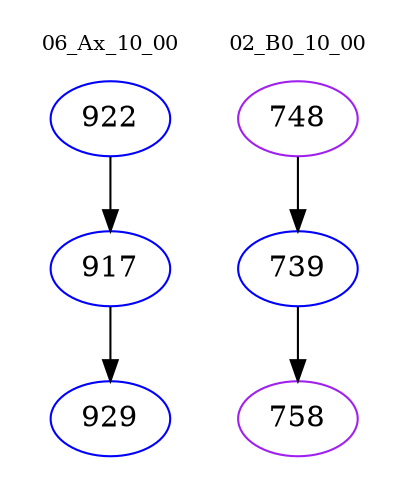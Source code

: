 digraph{
subgraph cluster_0 {
color = white
label = "06_Ax_10_00";
fontsize=10;
T0_922 [label="922", color="blue"]
T0_922 -> T0_917 [color="black"]
T0_917 [label="917", color="blue"]
T0_917 -> T0_929 [color="black"]
T0_929 [label="929", color="blue"]
}
subgraph cluster_1 {
color = white
label = "02_B0_10_00";
fontsize=10;
T1_748 [label="748", color="purple"]
T1_748 -> T1_739 [color="black"]
T1_739 [label="739", color="blue"]
T1_739 -> T1_758 [color="black"]
T1_758 [label="758", color="purple"]
}
}

